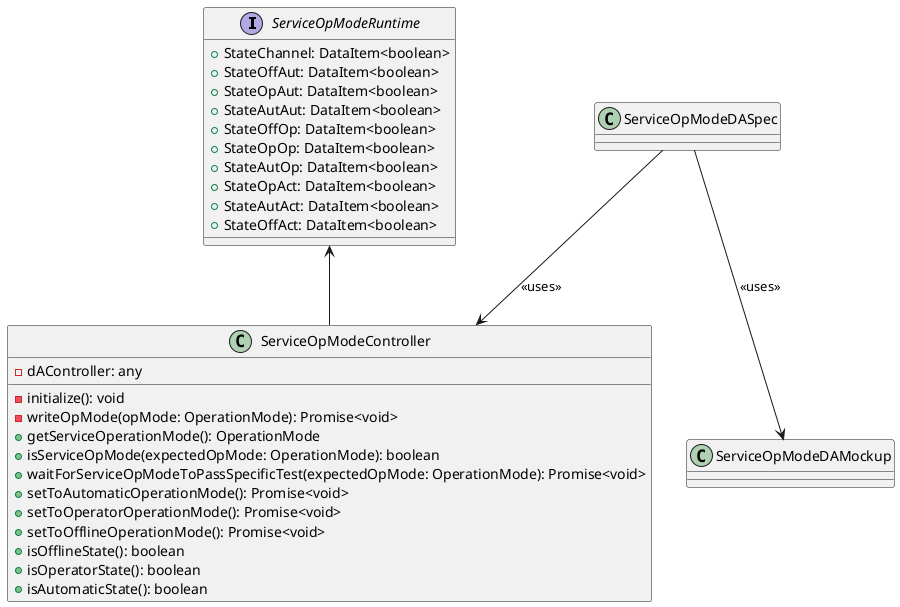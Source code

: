 /*
 * MIT License
 *
 * Copyright (c) 2021 P2O-Lab <p2o-lab@mailbox.tu-dresden.de>,
 * Chair for Process Control Systems, Technische Universität Dresden
 *
 * Permission is hereby granted, free of charge, to any person obtaining a copy
 * of this software and associated documentation files (the "Software"), to deal
 * in the Software without restriction, including without limitation the rights
 * to use, copy, modify, merge, publish, distribute, sublicense, and/or sell
 * copies of the Software, and to permit persons to whom the Software is
 * furnished to do so, subject to the following conditions:
 *
 * The above copyright notice and this permission notice shall be included in all
 * copies or substantial portions of the Software.
 *
 * THE SOFTWARE IS PROVIDED "AS IS", WITHOUT WARRANTY OF ANY KIND, EXPRESS OR
 * IMPLIED, INCLUDING BUT NOT LIMITED TO THE WARRANTIES OF MERCHANTABILITY,
 * FITNESS FOR A PARTICULAR PURPOSE AND NONINFRINGEMENT. IN NO EVENT SHALL THE
 * AUTHORS OR COPYRIGHT HOLDERS BE LIABLE FOR ANY CLAIM, DAMAGES OR OTHER
 * LIABILITY, WHETHER IN AN ACTION OF CONTRACT, TORT OR OTHERWISE, ARISING FROM,
 * OUT OF OR IN CONNECTION WITH THE SOFTWARE OR THE USE OR OTHER DEALINGS IN THE
 * SOFTWARE.
 */
 
@startuml
'https://plantuml.com/class-diagram

interface ServiceOpModeRuntime{
	+ StateChannel: DataItem<boolean>
	+ StateOffAut: DataItem<boolean>
	+ StateOpAut: DataItem<boolean>
	+ StateAutAut: DataItem<boolean>
	+ StateOffOp: DataItem<boolean>
	+ StateOpOp: DataItem<boolean>
	+ StateAutOp: DataItem<boolean>
	+ StateOpAct: DataItem<boolean>
	+ StateAutAct: DataItem<boolean>
	+ StateOffAct: DataItem<boolean>
}

class ServiceOpModeController{
    - dAController: any
    - initialize(): void
    - writeOpMode(opMode: OperationMode): Promise<void>
    + getServiceOperationMode(): OperationMode
    + isServiceOpMode(expectedOpMode: OperationMode): boolean
    + waitForServiceOpModeToPassSpecificTest(expectedOpMode: OperationMode): Promise<void>
    + setToAutomaticOperationMode(): Promise<void>
    + setToOperatorOperationMode(): Promise<void>
    + setToOfflineOperationMode(): Promise<void>
    + isOfflineState(): boolean
    + isOperatorState(): boolean
    + isAutomaticState(): boolean
}

ServiceOpModeRuntime <-- ServiceOpModeController
ServiceOpModeDASpec --> ServiceOpModeController : <<uses>>
ServiceOpModeDASpec --> ServiceOpModeDAMockup : <<uses>>

@enduml

